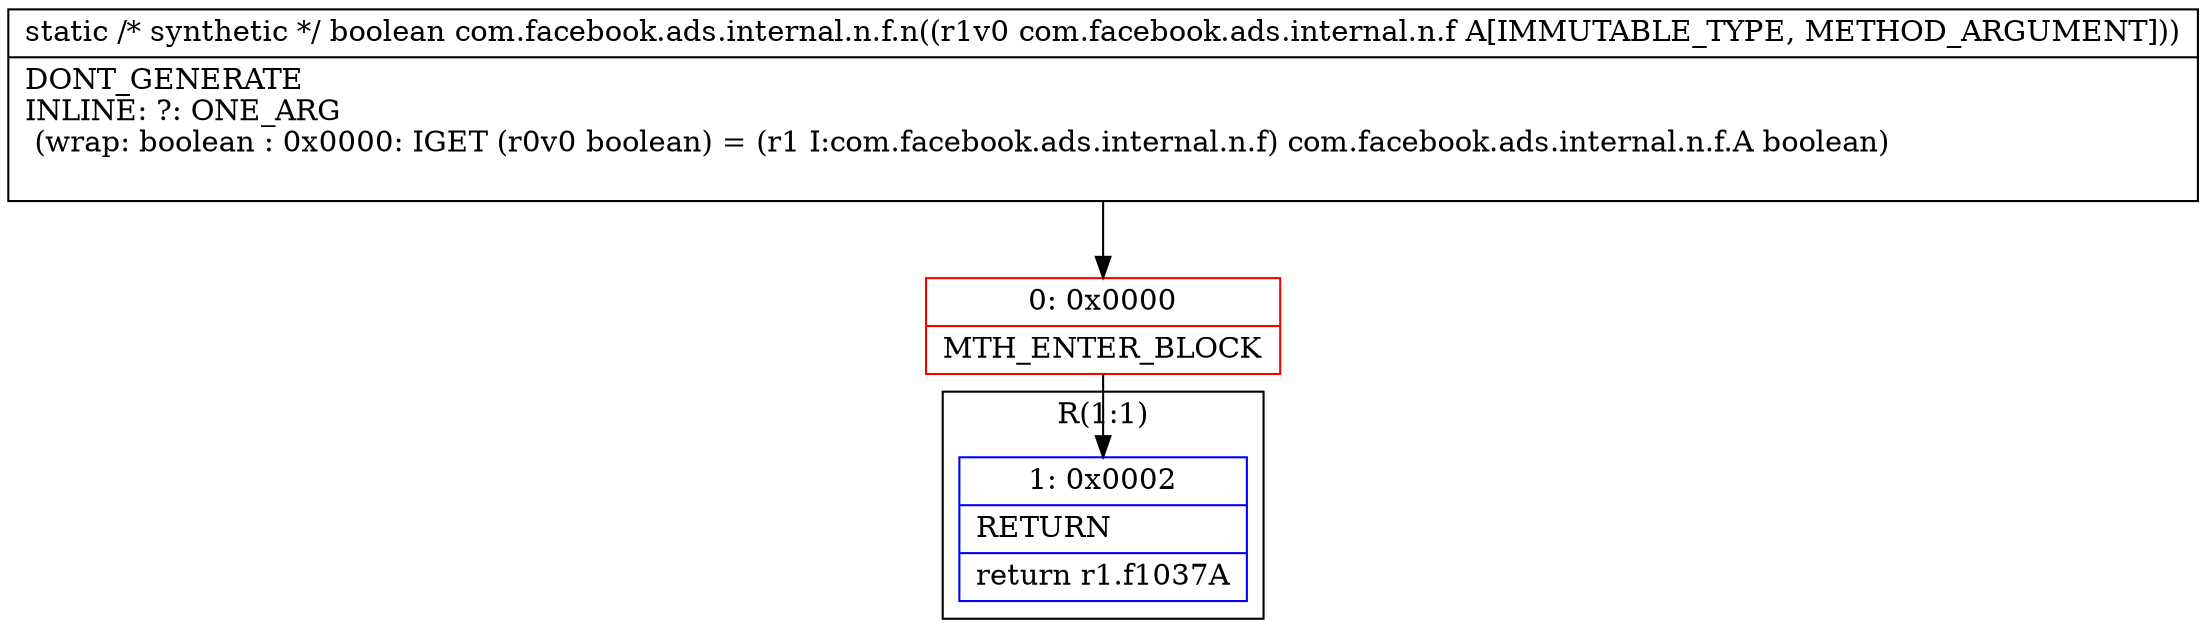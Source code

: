 digraph "CFG forcom.facebook.ads.internal.n.f.n(Lcom\/facebook\/ads\/internal\/n\/f;)Z" {
subgraph cluster_Region_1387040354 {
label = "R(1:1)";
node [shape=record,color=blue];
Node_1 [shape=record,label="{1\:\ 0x0002|RETURN\l|return r1.f1037A\l}"];
}
Node_0 [shape=record,color=red,label="{0\:\ 0x0000|MTH_ENTER_BLOCK\l}"];
MethodNode[shape=record,label="{static \/* synthetic *\/ boolean com.facebook.ads.internal.n.f.n((r1v0 com.facebook.ads.internal.n.f A[IMMUTABLE_TYPE, METHOD_ARGUMENT]))  | DONT_GENERATE\lINLINE: ?: ONE_ARG  \l  (wrap: boolean : 0x0000: IGET  (r0v0 boolean) = (r1 I:com.facebook.ads.internal.n.f) com.facebook.ads.internal.n.f.A boolean)\l\l}"];
MethodNode -> Node_0;
Node_0 -> Node_1;
}


